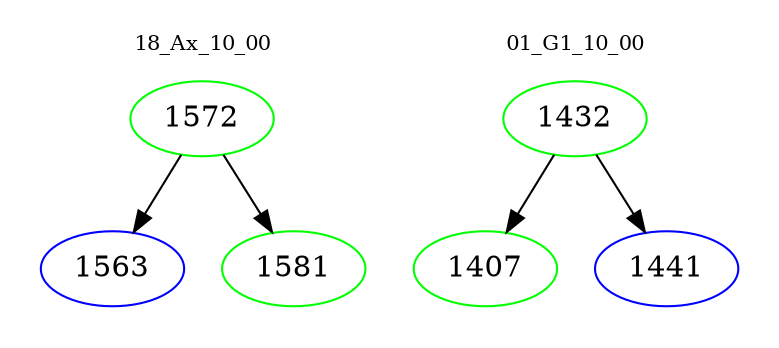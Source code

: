 digraph{
subgraph cluster_0 {
color = white
label = "18_Ax_10_00";
fontsize=10;
T0_1572 [label="1572", color="green"]
T0_1572 -> T0_1563 [color="black"]
T0_1563 [label="1563", color="blue"]
T0_1572 -> T0_1581 [color="black"]
T0_1581 [label="1581", color="green"]
}
subgraph cluster_1 {
color = white
label = "01_G1_10_00";
fontsize=10;
T1_1432 [label="1432", color="green"]
T1_1432 -> T1_1407 [color="black"]
T1_1407 [label="1407", color="green"]
T1_1432 -> T1_1441 [color="black"]
T1_1441 [label="1441", color="blue"]
}
}
